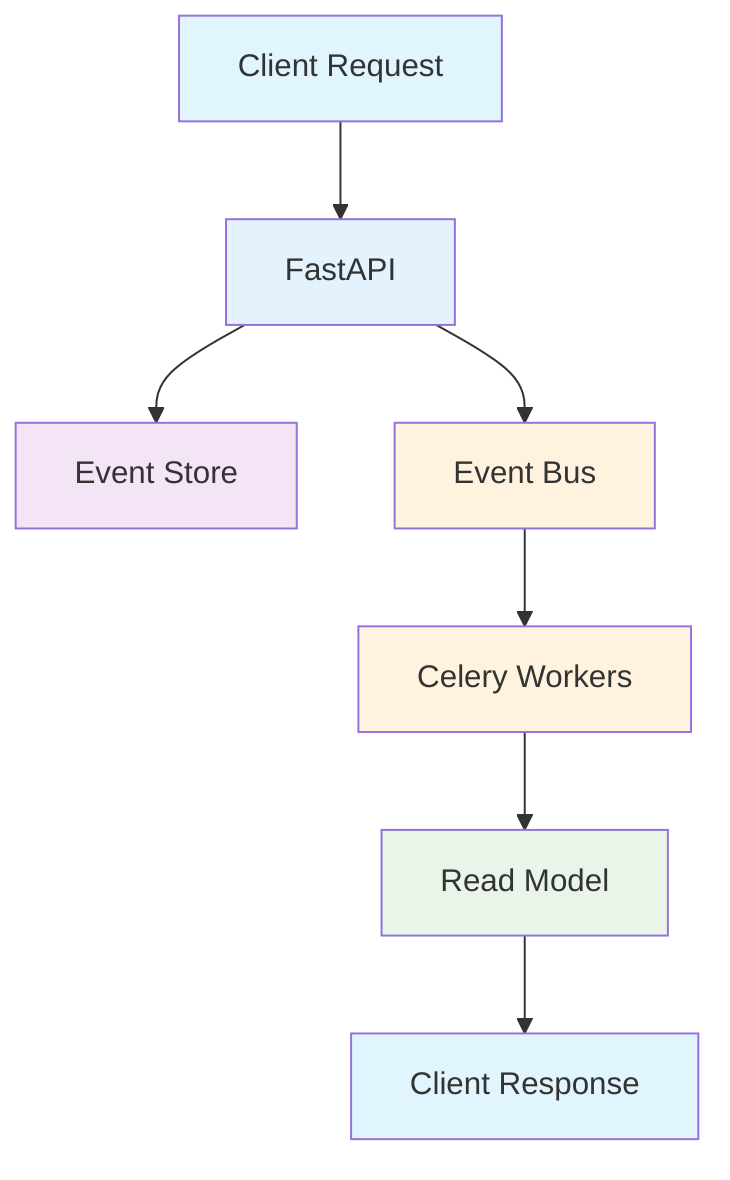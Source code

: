 graph TD
    A[Client Request] --> B[FastAPI]
    B --> C[Event Store]
    B --> D[Event Bus]
    D --> E[Celery Workers]
    E --> F[Read Model]
    F --> G[Client Response]

    style A fill:#e1f5fe
    style B fill:#e3f2fd
    style C fill:#f3e5f5
    style D fill:#fff3e0
    style E fill:#fff3e0
    style F fill:#e8f5e8
    style G fill:#e1f5fe